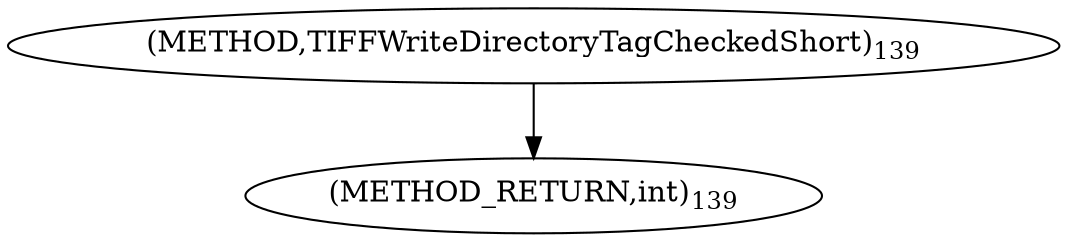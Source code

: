 digraph "TIFFWriteDirectoryTagCheckedShort" {  
"64193" [label = <(METHOD,TIFFWriteDirectoryTagCheckedShort)<SUB>139</SUB>> ]
"64199" [label = <(METHOD_RETURN,int)<SUB>139</SUB>> ]
  "64193" -> "64199" 
}
